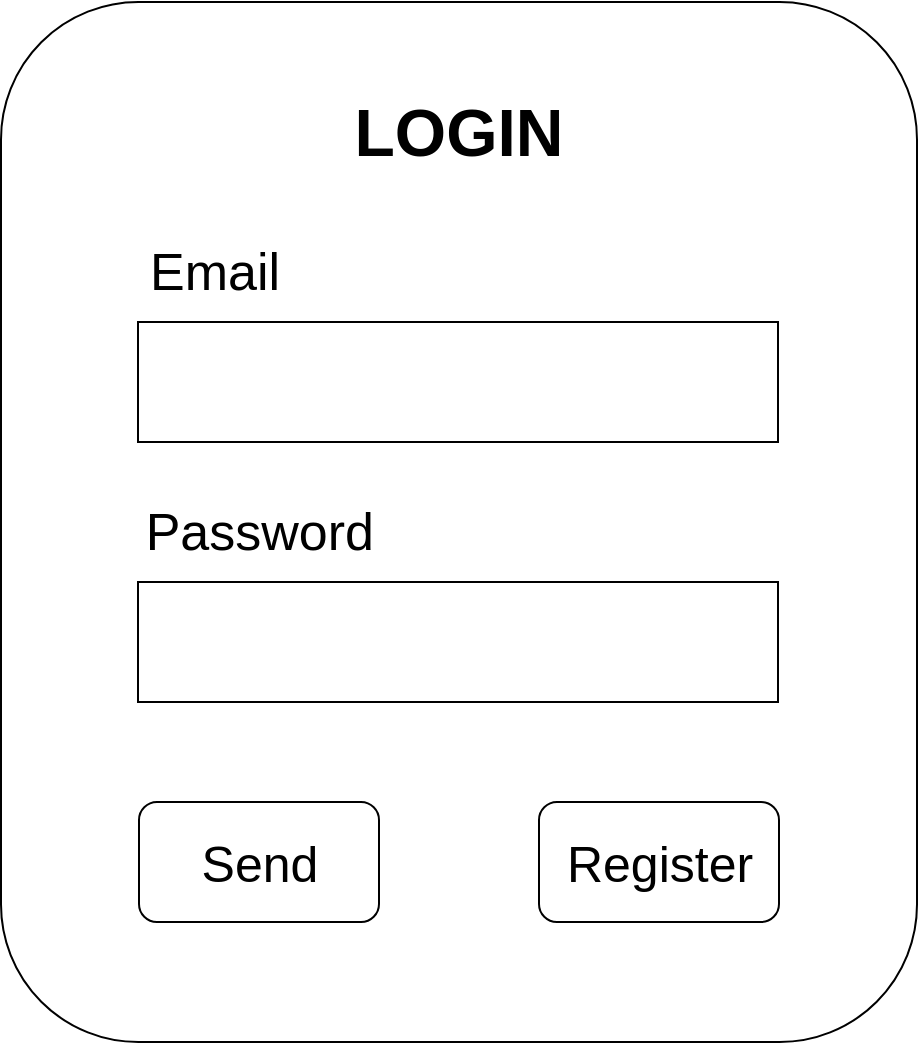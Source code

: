 <mxfile>
    <diagram id="x-srWhqyRwXltMXBsB6Q" name="Page-1">
        <mxGraphModel dx="1948" dy="850" grid="1" gridSize="10" guides="1" tooltips="1" connect="1" arrows="1" fold="1" page="1" pageScale="1" pageWidth="1654" pageHeight="1169" math="0" shadow="0">
            <root>
                <mxCell id="0"/>
                <mxCell id="1" parent="0"/>
                <mxCell id="3" value="" style="rounded=1;whiteSpace=wrap;html=1;" parent="1" vertex="1">
                    <mxGeometry x="598.5" y="350" width="458" height="520" as="geometry"/>
                </mxCell>
                <mxCell id="4" value="" style="rounded=0;whiteSpace=wrap;html=1;" parent="1" vertex="1">
                    <mxGeometry x="667" y="510" width="320" height="60" as="geometry"/>
                </mxCell>
                <mxCell id="6" value="Send" style="rounded=1;whiteSpace=wrap;html=1;fontSize=25;labelBorderColor=none;" parent="1" vertex="1">
                    <mxGeometry x="667.5" y="750" width="120" height="60" as="geometry"/>
                </mxCell>
                <mxCell id="7" value="Email" style="text;html=1;strokeColor=none;fillColor=none;align=right;verticalAlign=middle;whiteSpace=wrap;rounded=0;fontSize=26;gradientColor=none;labelPosition=left;verticalLabelPosition=middle;" parent="1" vertex="1">
                    <mxGeometry x="740" y="470" width="220" height="30" as="geometry"/>
                </mxCell>
                <mxCell id="10" value="LOGIN" style="text;html=1;strokeColor=none;fillColor=none;align=center;verticalAlign=middle;whiteSpace=wrap;rounded=0;fontSize=33;fontStyle=1" parent="1" vertex="1">
                    <mxGeometry x="716" y="400" width="223" height="30" as="geometry"/>
                </mxCell>
                <mxCell id="11" value="Register" style="rounded=1;whiteSpace=wrap;html=1;fontSize=25;labelBorderColor=none;" parent="1" vertex="1">
                    <mxGeometry x="867.5" y="750" width="120" height="60" as="geometry"/>
                </mxCell>
                <mxCell id="12" value="" style="rounded=0;whiteSpace=wrap;html=1;" parent="1" vertex="1">
                    <mxGeometry x="667" y="640" width="320" height="60" as="geometry"/>
                </mxCell>
                <mxCell id="13" value="Password" style="text;html=1;strokeColor=none;fillColor=none;align=right;verticalAlign=middle;whiteSpace=wrap;rounded=0;fontSize=26;gradientColor=none;labelPosition=left;verticalLabelPosition=middle;" parent="1" vertex="1">
                    <mxGeometry x="787" y="600" width="220" height="30" as="geometry"/>
                </mxCell>
            </root>
        </mxGraphModel>
    </diagram>
</mxfile>
